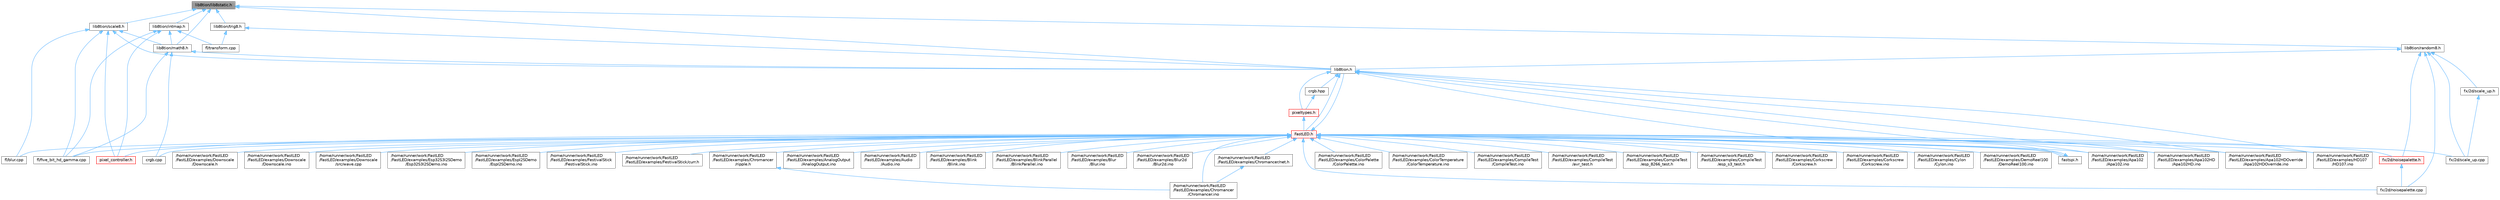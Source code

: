 digraph "lib8tion/lib8static.h"
{
 // INTERACTIVE_SVG=YES
 // LATEX_PDF_SIZE
  bgcolor="transparent";
  edge [fontname=Helvetica,fontsize=10,labelfontname=Helvetica,labelfontsize=10];
  node [fontname=Helvetica,fontsize=10,shape=box,height=0.2,width=0.4];
  Node1 [id="Node000001",label="lib8tion/lib8static.h",height=0.2,width=0.4,color="gray40", fillcolor="grey60", style="filled", fontcolor="black",tooltip="Defines static inlining macros for lib8tion functions."];
  Node1 -> Node2 [id="edge1_Node000001_Node000002",dir="back",color="steelblue1",style="solid",tooltip=" "];
  Node2 [id="Node000002",label="lib8tion.h",height=0.2,width=0.4,color="grey40", fillcolor="white", style="filled",URL="$df/da5/lib8tion_8h.html",tooltip="Fast, efficient 8-bit math functions specifically designed for high-performance LED programming."];
  Node2 -> Node3 [id="edge2_Node000002_Node000003",dir="back",color="steelblue1",style="solid",tooltip=" "];
  Node3 [id="Node000003",label="/home/runner/work/FastLED\l/FastLED/examples/Apa102\l/Apa102.ino",height=0.2,width=0.4,color="grey40", fillcolor="white", style="filled",URL="$dd/d0f/_apa102_8ino.html",tooltip=" "];
  Node2 -> Node4 [id="edge3_Node000002_Node000004",dir="back",color="steelblue1",style="solid",tooltip=" "];
  Node4 [id="Node000004",label="/home/runner/work/FastLED\l/FastLED/examples/Apa102HD\l/Apa102HD.ino",height=0.2,width=0.4,color="grey40", fillcolor="white", style="filled",URL="$d1/d75/_apa102_h_d_8ino.html",tooltip="Example showing how to use the APA102HD gamma correction."];
  Node2 -> Node5 [id="edge4_Node000002_Node000005",dir="back",color="steelblue1",style="solid",tooltip=" "];
  Node5 [id="Node000005",label="/home/runner/work/FastLED\l/FastLED/examples/Apa102HDOverride\l/Apa102HDOverride.ino",height=0.2,width=0.4,color="grey40", fillcolor="white", style="filled",URL="$d3/d6e/_apa102_h_d_override_8ino.html",tooltip=" "];
  Node2 -> Node6 [id="edge5_Node000002_Node000006",dir="back",color="steelblue1",style="solid",tooltip=" "];
  Node6 [id="Node000006",label="/home/runner/work/FastLED\l/FastLED/examples/HD107\l/HD107.ino",height=0.2,width=0.4,color="grey40", fillcolor="white", style="filled",URL="$dd/db4/_h_d107_8ino.html",tooltip="Example showing how to use the HD107 and HD which has built in gamma correction."];
  Node2 -> Node7 [id="edge6_Node000002_Node000007",dir="back",color="steelblue1",style="solid",tooltip=" "];
  Node7 [id="Node000007",label="FastLED.h",height=0.2,width=0.4,color="red", fillcolor="#FFF0F0", style="filled",URL="$db/d97/_fast_l_e_d_8h.html",tooltip="central include file for FastLED, defines the CFastLED class/object"];
  Node7 -> Node8 [id="edge7_Node000007_Node000008",dir="back",color="steelblue1",style="solid",tooltip=" "];
  Node8 [id="Node000008",label="/home/runner/work/FastLED\l/FastLED/examples/AnalogOutput\l/AnalogOutput.ino",height=0.2,width=0.4,color="grey40", fillcolor="white", style="filled",URL="$d5/d17/_analog_output_8ino.html",tooltip="Demonstrates how to use FastLED color functions even without a \"pixel-addressible\" smart LED strip."];
  Node7 -> Node3 [id="edge8_Node000007_Node000003",dir="back",color="steelblue1",style="solid",tooltip=" "];
  Node7 -> Node4 [id="edge9_Node000007_Node000004",dir="back",color="steelblue1",style="solid",tooltip=" "];
  Node7 -> Node5 [id="edge10_Node000007_Node000005",dir="back",color="steelblue1",style="solid",tooltip=" "];
  Node7 -> Node9 [id="edge11_Node000007_Node000009",dir="back",color="steelblue1",style="solid",tooltip=" "];
  Node9 [id="Node000009",label="/home/runner/work/FastLED\l/FastLED/examples/Audio\l/Audio.ino",height=0.2,width=0.4,color="grey40", fillcolor="white", style="filled",URL="$dc/d5d/_audio_8ino.html",tooltip=" "];
  Node7 -> Node10 [id="edge12_Node000007_Node000010",dir="back",color="steelblue1",style="solid",tooltip=" "];
  Node10 [id="Node000010",label="/home/runner/work/FastLED\l/FastLED/examples/Blink\l/Blink.ino",height=0.2,width=0.4,color="grey40", fillcolor="white", style="filled",URL="$d0/dc3/_blink_8ino.html",tooltip="Blink the first LED of an LED strip."];
  Node7 -> Node11 [id="edge13_Node000007_Node000011",dir="back",color="steelblue1",style="solid",tooltip=" "];
  Node11 [id="Node000011",label="/home/runner/work/FastLED\l/FastLED/examples/BlinkParallel\l/BlinkParallel.ino",height=0.2,width=0.4,color="grey40", fillcolor="white", style="filled",URL="$d5/d4d/_blink_parallel_8ino.html",tooltip="Shows parallel usage of WS2812 strips."];
  Node7 -> Node12 [id="edge14_Node000007_Node000012",dir="back",color="steelblue1",style="solid",tooltip=" "];
  Node12 [id="Node000012",label="/home/runner/work/FastLED\l/FastLED/examples/Blur\l/Blur.ino",height=0.2,width=0.4,color="grey40", fillcolor="white", style="filled",URL="$d4/d0c/_blur_8ino.html",tooltip=" "];
  Node7 -> Node13 [id="edge15_Node000007_Node000013",dir="back",color="steelblue1",style="solid",tooltip=" "];
  Node13 [id="Node000013",label="/home/runner/work/FastLED\l/FastLED/examples/Blur2d\l/Blur2d.ino",height=0.2,width=0.4,color="grey40", fillcolor="white", style="filled",URL="$df/d42/_blur2d_8ino.html",tooltip=" "];
  Node7 -> Node14 [id="edge16_Node000007_Node000014",dir="back",color="steelblue1",style="solid",tooltip=" "];
  Node14 [id="Node000014",label="/home/runner/work/FastLED\l/FastLED/examples/Chromancer\l/Chromancer.ino",height=0.2,width=0.4,color="grey40", fillcolor="white", style="filled",URL="$d1/ddb/_chromancer_8ino.html",tooltip=" "];
  Node7 -> Node15 [id="edge17_Node000007_Node000015",dir="back",color="steelblue1",style="solid",tooltip=" "];
  Node15 [id="Node000015",label="/home/runner/work/FastLED\l/FastLED/examples/Chromancer/net.h",height=0.2,width=0.4,color="grey40", fillcolor="white", style="filled",URL="$d7/d97/net_8h.html",tooltip=" "];
  Node15 -> Node14 [id="edge18_Node000015_Node000014",dir="back",color="steelblue1",style="solid",tooltip=" "];
  Node7 -> Node16 [id="edge19_Node000007_Node000016",dir="back",color="steelblue1",style="solid",tooltip=" "];
  Node16 [id="Node000016",label="/home/runner/work/FastLED\l/FastLED/examples/Chromancer\l/ripple.h",height=0.2,width=0.4,color="grey40", fillcolor="white", style="filled",URL="$de/de3/ripple_8h.html",tooltip=" "];
  Node16 -> Node14 [id="edge20_Node000016_Node000014",dir="back",color="steelblue1",style="solid",tooltip=" "];
  Node7 -> Node17 [id="edge21_Node000007_Node000017",dir="back",color="steelblue1",style="solid",tooltip=" "];
  Node17 [id="Node000017",label="/home/runner/work/FastLED\l/FastLED/examples/ColorPalette\l/ColorPalette.ino",height=0.2,width=0.4,color="grey40", fillcolor="white", style="filled",URL="$d1/dc5/_color_palette_8ino.html",tooltip="Demonstrates how to use ColorPalettes."];
  Node7 -> Node18 [id="edge22_Node000007_Node000018",dir="back",color="steelblue1",style="solid",tooltip=" "];
  Node18 [id="Node000018",label="/home/runner/work/FastLED\l/FastLED/examples/ColorTemperature\l/ColorTemperature.ino",height=0.2,width=0.4,color="grey40", fillcolor="white", style="filled",URL="$d7/d22/_color_temperature_8ino.html",tooltip="Demonstrates how to use ColorTemperature based color correction."];
  Node7 -> Node19 [id="edge23_Node000007_Node000019",dir="back",color="steelblue1",style="solid",tooltip=" "];
  Node19 [id="Node000019",label="/home/runner/work/FastLED\l/FastLED/examples/CompileTest\l/CompileTest.ino",height=0.2,width=0.4,color="grey40", fillcolor="white", style="filled",URL="$de/de0/_compile_test_8ino.html",tooltip=" "];
  Node7 -> Node20 [id="edge24_Node000007_Node000020",dir="back",color="steelblue1",style="solid",tooltip=" "];
  Node20 [id="Node000020",label="/home/runner/work/FastLED\l/FastLED/examples/CompileTest\l/avr_test.h",height=0.2,width=0.4,color="grey40", fillcolor="white", style="filled",URL="$df/d84/avr__test_8h.html",tooltip=" "];
  Node7 -> Node21 [id="edge25_Node000007_Node000021",dir="back",color="steelblue1",style="solid",tooltip=" "];
  Node21 [id="Node000021",label="/home/runner/work/FastLED\l/FastLED/examples/CompileTest\l/esp_8266_test.h",height=0.2,width=0.4,color="grey40", fillcolor="white", style="filled",URL="$dc/dc9/esp__8266__test_8h.html",tooltip=" "];
  Node7 -> Node22 [id="edge26_Node000007_Node000022",dir="back",color="steelblue1",style="solid",tooltip=" "];
  Node22 [id="Node000022",label="/home/runner/work/FastLED\l/FastLED/examples/CompileTest\l/esp_s3_test.h",height=0.2,width=0.4,color="grey40", fillcolor="white", style="filled",URL="$db/d1b/esp__s3__test_8h.html",tooltip=" "];
  Node7 -> Node23 [id="edge27_Node000007_Node000023",dir="back",color="steelblue1",style="solid",tooltip=" "];
  Node23 [id="Node000023",label="/home/runner/work/FastLED\l/FastLED/examples/Corkscrew\l/Corkscrew.h",height=0.2,width=0.4,color="grey40", fillcolor="white", style="filled",URL="$df/d40/examples_2_corkscrew_2corkscrew_8h.html",tooltip=" "];
  Node7 -> Node24 [id="edge28_Node000007_Node000024",dir="back",color="steelblue1",style="solid",tooltip=" "];
  Node24 [id="Node000024",label="/home/runner/work/FastLED\l/FastLED/examples/Corkscrew\l/Corkscrew.ino",height=0.2,width=0.4,color="grey40", fillcolor="white", style="filled",URL="$d7/de3/_corkscrew_8ino.html",tooltip=" "];
  Node7 -> Node25 [id="edge29_Node000007_Node000025",dir="back",color="steelblue1",style="solid",tooltip=" "];
  Node25 [id="Node000025",label="/home/runner/work/FastLED\l/FastLED/examples/Cylon\l/Cylon.ino",height=0.2,width=0.4,color="grey40", fillcolor="white", style="filled",URL="$d8/d97/_cylon_8ino.html",tooltip="An animation that moves a single LED back and forth as the entire strip changes."];
  Node7 -> Node26 [id="edge30_Node000007_Node000026",dir="back",color="steelblue1",style="solid",tooltip=" "];
  Node26 [id="Node000026",label="/home/runner/work/FastLED\l/FastLED/examples/DemoReel100\l/DemoReel100.ino",height=0.2,width=0.4,color="grey40", fillcolor="white", style="filled",URL="$d5/d25/_demo_reel100_8ino.html",tooltip="FastLED \"100 lines of code\" demo reel, showing off some effects."];
  Node7 -> Node27 [id="edge31_Node000007_Node000027",dir="back",color="steelblue1",style="solid",tooltip=" "];
  Node27 [id="Node000027",label="/home/runner/work/FastLED\l/FastLED/examples/Downscale\l/Downscale.h",height=0.2,width=0.4,color="grey40", fillcolor="white", style="filled",URL="$d6/d1a/examples_2_downscale_2downscale_8h.html",tooltip=" "];
  Node7 -> Node28 [id="edge32_Node000007_Node000028",dir="back",color="steelblue1",style="solid",tooltip=" "];
  Node28 [id="Node000028",label="/home/runner/work/FastLED\l/FastLED/examples/Downscale\l/Downscale.ino",height=0.2,width=0.4,color="grey40", fillcolor="white", style="filled",URL="$dc/dfb/_downscale_8ino.html",tooltip=" "];
  Node7 -> Node29 [id="edge33_Node000007_Node000029",dir="back",color="steelblue1",style="solid",tooltip=" "];
  Node29 [id="Node000029",label="/home/runner/work/FastLED\l/FastLED/examples/Downscale\l/src/wave.cpp",height=0.2,width=0.4,color="grey40", fillcolor="white", style="filled",URL="$de/d3f/examples_2_downscale_2src_2wave_8cpp.html",tooltip=" "];
  Node7 -> Node30 [id="edge34_Node000007_Node000030",dir="back",color="steelblue1",style="solid",tooltip=" "];
  Node30 [id="Node000030",label="/home/runner/work/FastLED\l/FastLED/examples/Esp32S3I2SDemo\l/Esp32S3I2SDemo.ino",height=0.2,width=0.4,color="grey40", fillcolor="white", style="filled",URL="$db/de9/_esp32_s3_i2_s_demo_8ino.html",tooltip=" "];
  Node7 -> Node31 [id="edge35_Node000007_Node000031",dir="back",color="steelblue1",style="solid",tooltip=" "];
  Node31 [id="Node000031",label="/home/runner/work/FastLED\l/FastLED/examples/EspI2SDemo\l/EspI2SDemo.ino",height=0.2,width=0.4,color="grey40", fillcolor="white", style="filled",URL="$d8/d6e/_esp_i2_s_demo_8ino.html",tooltip=" "];
  Node7 -> Node32 [id="edge36_Node000007_Node000032",dir="back",color="steelblue1",style="solid",tooltip=" "];
  Node32 [id="Node000032",label="/home/runner/work/FastLED\l/FastLED/examples/FestivalStick\l/FestivalStick.ino",height=0.2,width=0.4,color="grey40", fillcolor="white", style="filled",URL="$dd/d43/_festival_stick_8ino.html",tooltip=" "];
  Node7 -> Node33 [id="edge37_Node000007_Node000033",dir="back",color="steelblue1",style="solid",tooltip=" "];
  Node33 [id="Node000033",label="/home/runner/work/FastLED\l/FastLED/examples/FestivalStick/curr.h",height=0.2,width=0.4,color="grey40", fillcolor="white", style="filled",URL="$d4/d06/curr_8h.html",tooltip=" "];
  Node7 -> Node6 [id="edge38_Node000007_Node000006",dir="back",color="steelblue1",style="solid",tooltip=" "];
  Node7 -> Node103 [id="edge39_Node000007_Node000103",dir="back",color="steelblue1",style="solid",tooltip=" "];
  Node103 [id="Node000103",label="crgb.cpp",height=0.2,width=0.4,color="grey40", fillcolor="white", style="filled",URL="$d0/de3/crgb_8cpp.html",tooltip="Utility functions for the red, green, and blue (RGB) pixel struct."];
  Node7 -> Node100 [id="edge40_Node000007_Node000100",dir="back",color="steelblue1",style="solid",tooltip=" "];
  Node100 [id="Node000100",label="fastspi.h",height=0.2,width=0.4,color="grey40", fillcolor="white", style="filled",URL="$d6/ddc/fastspi_8h.html",tooltip="Serial peripheral interface (SPI) definitions per platform."];
  Node100 -> Node7 [id="edge41_Node000100_Node000007",dir="back",color="steelblue1",style="solid",tooltip=" "];
  Node7 -> Node112 [id="edge42_Node000007_Node000112",dir="back",color="steelblue1",style="solid",tooltip=" "];
  Node112 [id="Node000112",label="fl/blur.cpp",height=0.2,width=0.4,color="grey40", fillcolor="white", style="filled",URL="$de/dc8/blur_8cpp.html",tooltip=" "];
  Node7 -> Node115 [id="edge43_Node000007_Node000115",dir="back",color="steelblue1",style="solid",tooltip=" "];
  Node115 [id="Node000115",label="fl/five_bit_hd_gamma.cpp",height=0.2,width=0.4,color="grey40", fillcolor="white", style="filled",URL="$dd/d05/five__bit__hd__gamma_8cpp.html",tooltip="Defines functions for five-bit gamma correction."];
  Node7 -> Node123 [id="edge44_Node000007_Node000123",dir="back",color="steelblue1",style="solid",tooltip=" "];
  Node123 [id="Node000123",label="fx/2d/noisepalette.cpp",height=0.2,width=0.4,color="grey40", fillcolor="white", style="filled",URL="$d6/d66/noisepalette_8cpp.html",tooltip=" "];
  Node7 -> Node124 [id="edge45_Node000007_Node000124",dir="back",color="steelblue1",style="solid",tooltip=" "];
  Node124 [id="Node000124",label="fx/2d/noisepalette.h",height=0.2,width=0.4,color="red", fillcolor="#FFF0F0", style="filled",URL="$d6/dc7/noisepalette_8h.html",tooltip="Demonstrates how to mix noise generation with color palettes on a 2D LED matrix."];
  Node124 -> Node123 [id="edge46_Node000124_Node000123",dir="back",color="steelblue1",style="solid",tooltip=" "];
  Node7 -> Node126 [id="edge47_Node000007_Node000126",dir="back",color="steelblue1",style="solid",tooltip=" "];
  Node126 [id="Node000126",label="fx/2d/scale_up.cpp",height=0.2,width=0.4,color="grey40", fillcolor="white", style="filled",URL="$dc/d8c/scale__up_8cpp.html",tooltip=" "];
  Node7 -> Node2 [id="edge48_Node000007_Node000002",dir="back",color="steelblue1",style="solid",tooltip=" "];
  Node7 -> Node133 [id="edge49_Node000007_Node000133",dir="back",color="steelblue1",style="solid",tooltip=" "];
  Node133 [id="Node000133",label="pixel_controller.h",height=0.2,width=0.4,color="red", fillcolor="#FFF0F0", style="filled",URL="$d5/d4d/pixel__controller_8h.html",tooltip="Low level pixel data writing class."];
  Node2 -> Node147 [id="edge50_Node000002_Node000147",dir="back",color="steelblue1",style="solid",tooltip=" "];
  Node147 [id="Node000147",label="crgb.hpp",height=0.2,width=0.4,color="grey40", fillcolor="white", style="filled",URL="$d0/d4b/crgb_8hpp.html",tooltip="Defines utility functions for the red, green, and blue (RGB) pixel struct."];
  Node147 -> Node148 [id="edge51_Node000147_Node000148",dir="back",color="steelblue1",style="solid",tooltip=" "];
  Node148 [id="Node000148",label="pixeltypes.h",height=0.2,width=0.4,color="red", fillcolor="#FFF0F0", style="filled",URL="$d2/dba/pixeltypes_8h.html",tooltip="Includes defintions for RGB and HSV pixels."];
  Node148 -> Node7 [id="edge52_Node000148_Node000007",dir="back",color="steelblue1",style="solid",tooltip=" "];
  Node2 -> Node100 [id="edge53_Node000002_Node000100",dir="back",color="steelblue1",style="solid",tooltip=" "];
  Node2 -> Node148 [id="edge54_Node000002_Node000148",dir="back",color="steelblue1",style="solid",tooltip=" "];
  Node1 -> Node150 [id="edge55_Node000001_Node000150",dir="back",color="steelblue1",style="solid",tooltip=" "];
  Node150 [id="Node000150",label="lib8tion/intmap.h",height=0.2,width=0.4,color="grey40", fillcolor="white", style="filled",URL="$d8/d54/intmap_8h.html",tooltip="Defines integer mapping functions."];
  Node150 -> Node115 [id="edge56_Node000150_Node000115",dir="back",color="steelblue1",style="solid",tooltip=" "];
  Node150 -> Node151 [id="edge57_Node000150_Node000151",dir="back",color="steelblue1",style="solid",tooltip=" "];
  Node151 [id="Node000151",label="fl/transform.cpp",height=0.2,width=0.4,color="grey40", fillcolor="white", style="filled",URL="$d8/d8c/transform_8cpp.html",tooltip=" "];
  Node150 -> Node152 [id="edge58_Node000150_Node000152",dir="back",color="steelblue1",style="solid",tooltip=" "];
  Node152 [id="Node000152",label="lib8tion/math8.h",height=0.2,width=0.4,color="grey40", fillcolor="white", style="filled",URL="$d5/dd1/math8_8h.html",tooltip="Fast, efficient 8-bit math functions specifically designed for high-performance LED programming."];
  Node152 -> Node103 [id="edge59_Node000152_Node000103",dir="back",color="steelblue1",style="solid",tooltip=" "];
  Node152 -> Node115 [id="edge60_Node000152_Node000115",dir="back",color="steelblue1",style="solid",tooltip=" "];
  Node152 -> Node2 [id="edge61_Node000152_Node000002",dir="back",color="steelblue1",style="solid",tooltip=" "];
  Node150 -> Node133 [id="edge62_Node000150_Node000133",dir="back",color="steelblue1",style="solid",tooltip=" "];
  Node1 -> Node152 [id="edge63_Node000001_Node000152",dir="back",color="steelblue1",style="solid",tooltip=" "];
  Node1 -> Node153 [id="edge64_Node000001_Node000153",dir="back",color="steelblue1",style="solid",tooltip=" "];
  Node153 [id="Node000153",label="lib8tion/random8.h",height=0.2,width=0.4,color="grey40", fillcolor="white", style="filled",URL="$d9/dfa/random8_8h.html",tooltip="Fast, efficient random number generators specifically designed for high-performance LED programming."];
  Node153 -> Node123 [id="edge65_Node000153_Node000123",dir="back",color="steelblue1",style="solid",tooltip=" "];
  Node153 -> Node124 [id="edge66_Node000153_Node000124",dir="back",color="steelblue1",style="solid",tooltip=" "];
  Node153 -> Node126 [id="edge67_Node000153_Node000126",dir="back",color="steelblue1",style="solid",tooltip=" "];
  Node153 -> Node154 [id="edge68_Node000153_Node000154",dir="back",color="steelblue1",style="solid",tooltip=" "];
  Node154 [id="Node000154",label="fx/2d/scale_up.h",height=0.2,width=0.4,color="grey40", fillcolor="white", style="filled",URL="$d2/d74/scale__up_8h.html",tooltip="Expands a grid using bilinear interpolation and scaling up."];
  Node154 -> Node126 [id="edge69_Node000154_Node000126",dir="back",color="steelblue1",style="solid",tooltip=" "];
  Node153 -> Node2 [id="edge70_Node000153_Node000002",dir="back",color="steelblue1",style="solid",tooltip=" "];
  Node1 -> Node155 [id="edge71_Node000001_Node000155",dir="back",color="steelblue1",style="solid",tooltip=" "];
  Node155 [id="Node000155",label="lib8tion/scale8.h",height=0.2,width=0.4,color="grey40", fillcolor="white", style="filled",URL="$db/d91/scale8_8h.html",tooltip="Fast, efficient 8-bit scaling functions specifically designed for high-performance LED programming."];
  Node155 -> Node112 [id="edge72_Node000155_Node000112",dir="back",color="steelblue1",style="solid",tooltip=" "];
  Node155 -> Node115 [id="edge73_Node000155_Node000115",dir="back",color="steelblue1",style="solid",tooltip=" "];
  Node155 -> Node2 [id="edge74_Node000155_Node000002",dir="back",color="steelblue1",style="solid",tooltip=" "];
  Node155 -> Node152 [id="edge75_Node000155_Node000152",dir="back",color="steelblue1",style="solid",tooltip=" "];
  Node155 -> Node133 [id="edge76_Node000155_Node000133",dir="back",color="steelblue1",style="solid",tooltip=" "];
  Node1 -> Node156 [id="edge77_Node000001_Node000156",dir="back",color="steelblue1",style="solid",tooltip=" "];
  Node156 [id="Node000156",label="lib8tion/trig8.h",height=0.2,width=0.4,color="grey40", fillcolor="white", style="filled",URL="$d3/db9/trig8_8h.html",tooltip="Fast, efficient 8-bit trigonometry functions specifically designed for high-performance LED programmi..."];
  Node156 -> Node151 [id="edge78_Node000156_Node000151",dir="back",color="steelblue1",style="solid",tooltip=" "];
  Node156 -> Node2 [id="edge79_Node000156_Node000002",dir="back",color="steelblue1",style="solid",tooltip=" "];
}
